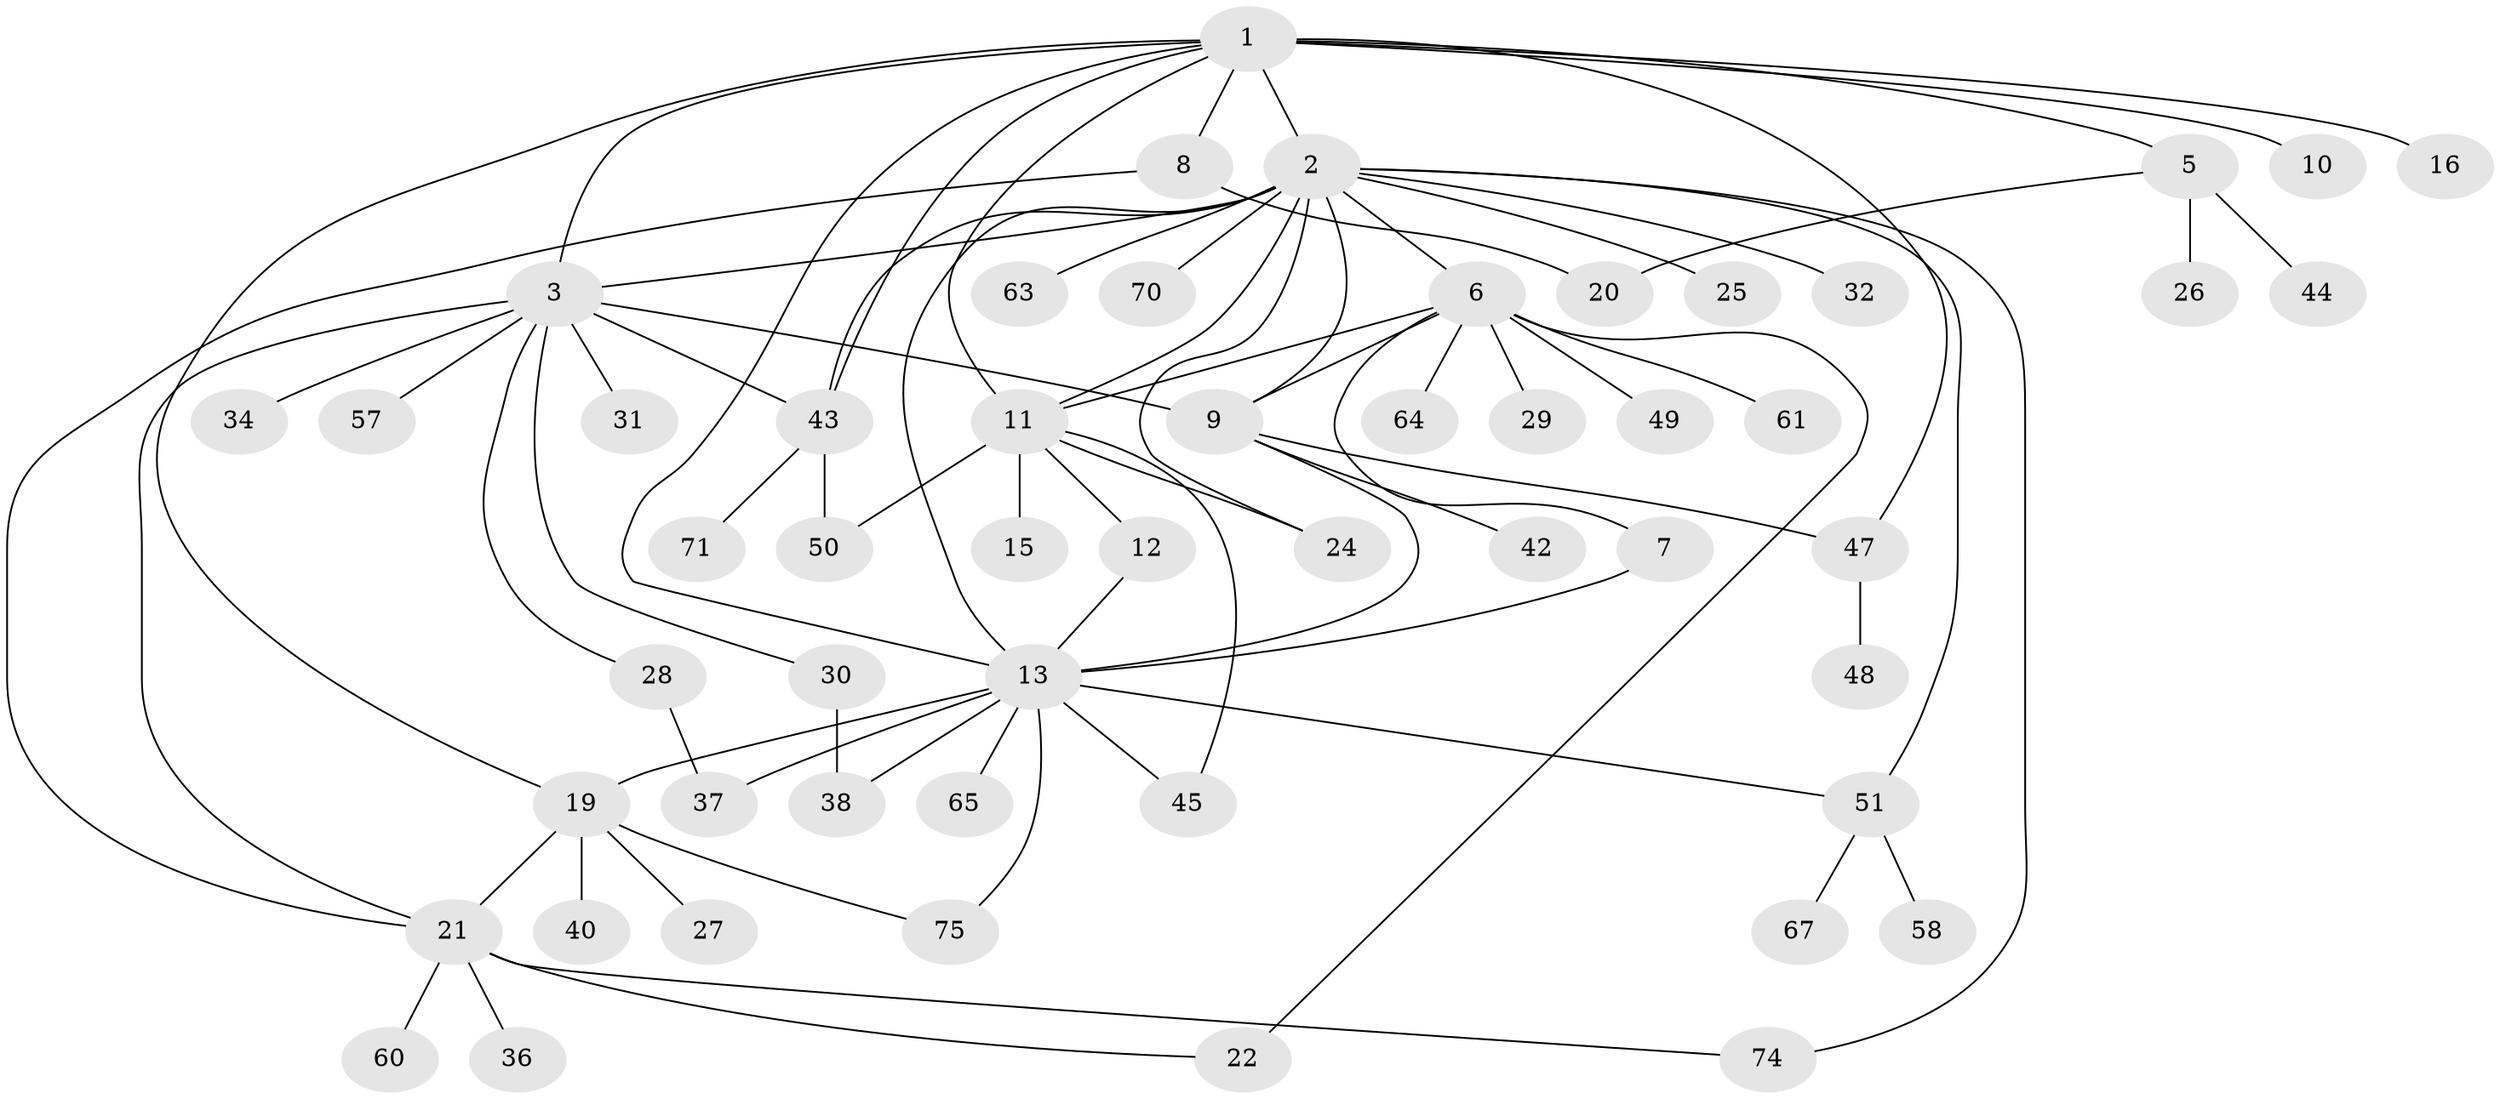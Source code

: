 // original degree distribution, {9: 0.02666666666666667, 15: 0.013333333333333334, 11: 0.013333333333333334, 2: 0.25333333333333335, 5: 0.06666666666666667, 3: 0.09333333333333334, 8: 0.05333333333333334, 1: 0.4266666666666667, 4: 0.04, 6: 0.013333333333333334}
// Generated by graph-tools (version 1.1) at 2025/41/03/06/25 10:41:49]
// undirected, 53 vertices, 77 edges
graph export_dot {
graph [start="1"]
  node [color=gray90,style=filled];
  1 [super="+35"];
  2 [super="+17"];
  3 [super="+4"];
  5 [super="+54"];
  6 [super="+39"];
  7;
  8 [super="+72"];
  9 [super="+14"];
  10;
  11 [super="+53"];
  12 [super="+18"];
  13 [super="+23"];
  15;
  16;
  19 [super="+52"];
  20 [super="+68"];
  21 [super="+69"];
  22 [super="+41"];
  24 [super="+46"];
  25;
  26;
  27;
  28;
  29;
  30 [super="+33"];
  31;
  32;
  34;
  36;
  37;
  38 [super="+66"];
  40;
  42;
  43 [super="+56"];
  44 [super="+59"];
  45 [super="+62"];
  47 [super="+73"];
  48;
  49;
  50;
  51 [super="+55"];
  57;
  58;
  60;
  61;
  63;
  64;
  65;
  67;
  70;
  71;
  74;
  75;
  1 -- 2;
  1 -- 5;
  1 -- 8;
  1 -- 10;
  1 -- 16;
  1 -- 47 [weight=2];
  1 -- 43;
  1 -- 19;
  1 -- 3;
  1 -- 11;
  1 -- 13;
  2 -- 3;
  2 -- 6 [weight=2];
  2 -- 9;
  2 -- 11;
  2 -- 24;
  2 -- 25;
  2 -- 32;
  2 -- 43 [weight=2];
  2 -- 63;
  2 -- 70;
  2 -- 51;
  2 -- 74;
  2 -- 13;
  3 -- 9;
  3 -- 28;
  3 -- 30;
  3 -- 31;
  3 -- 34;
  3 -- 43 [weight=2];
  3 -- 57;
  3 -- 21;
  5 -- 20;
  5 -- 26;
  5 -- 44;
  6 -- 7;
  6 -- 9;
  6 -- 11;
  6 -- 22;
  6 -- 29;
  6 -- 49;
  6 -- 64;
  6 -- 61;
  7 -- 13;
  8 -- 21;
  8 -- 20;
  9 -- 42;
  9 -- 47;
  9 -- 13;
  11 -- 12;
  11 -- 15;
  11 -- 45;
  11 -- 50;
  11 -- 24;
  12 -- 13;
  13 -- 19;
  13 -- 37;
  13 -- 65;
  13 -- 45;
  13 -- 38;
  13 -- 75;
  13 -- 51;
  19 -- 27;
  19 -- 40;
  19 -- 75;
  19 -- 21;
  21 -- 36;
  21 -- 60;
  21 -- 74;
  21 -- 22;
  28 -- 37;
  30 -- 38;
  43 -- 50;
  43 -- 71;
  47 -- 48;
  51 -- 58;
  51 -- 67;
}
